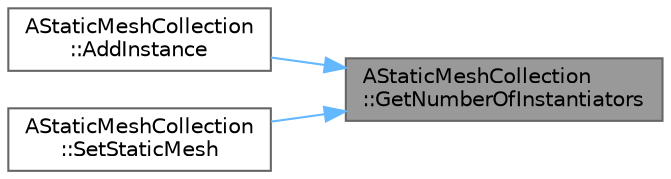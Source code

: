 digraph "AStaticMeshCollection::GetNumberOfInstantiators"
{
 // INTERACTIVE_SVG=YES
 // LATEX_PDF_SIZE
  bgcolor="transparent";
  edge [fontname=Helvetica,fontsize=10,labelfontname=Helvetica,labelfontsize=10];
  node [fontname=Helvetica,fontsize=10,shape=box,height=0.2,width=0.4];
  rankdir="RL";
  Node1 [id="Node000001",label="AStaticMeshCollection\l::GetNumberOfInstantiators",height=0.2,width=0.4,color="gray40", fillcolor="grey60", style="filled", fontcolor="black",tooltip=" "];
  Node1 -> Node2 [id="edge1_Node000001_Node000002",dir="back",color="steelblue1",style="solid",tooltip=" "];
  Node2 [id="Node000002",label="AStaticMeshCollection\l::AddInstance",height=0.2,width=0.4,color="grey40", fillcolor="white", style="filled",URL="$d8/dc2/classAStaticMeshCollection.html#aa33cb4b6448c239f4af3eefa45ba8b57",tooltip=" "];
  Node1 -> Node3 [id="edge2_Node000001_Node000003",dir="back",color="steelblue1",style="solid",tooltip=" "];
  Node3 [id="Node000003",label="AStaticMeshCollection\l::SetStaticMesh",height=0.2,width=0.4,color="grey40", fillcolor="white", style="filled",URL="$d8/dc2/classAStaticMeshCollection.html#af53a7e09ea401dd32f20d88fae63ea88",tooltip=" "];
}
